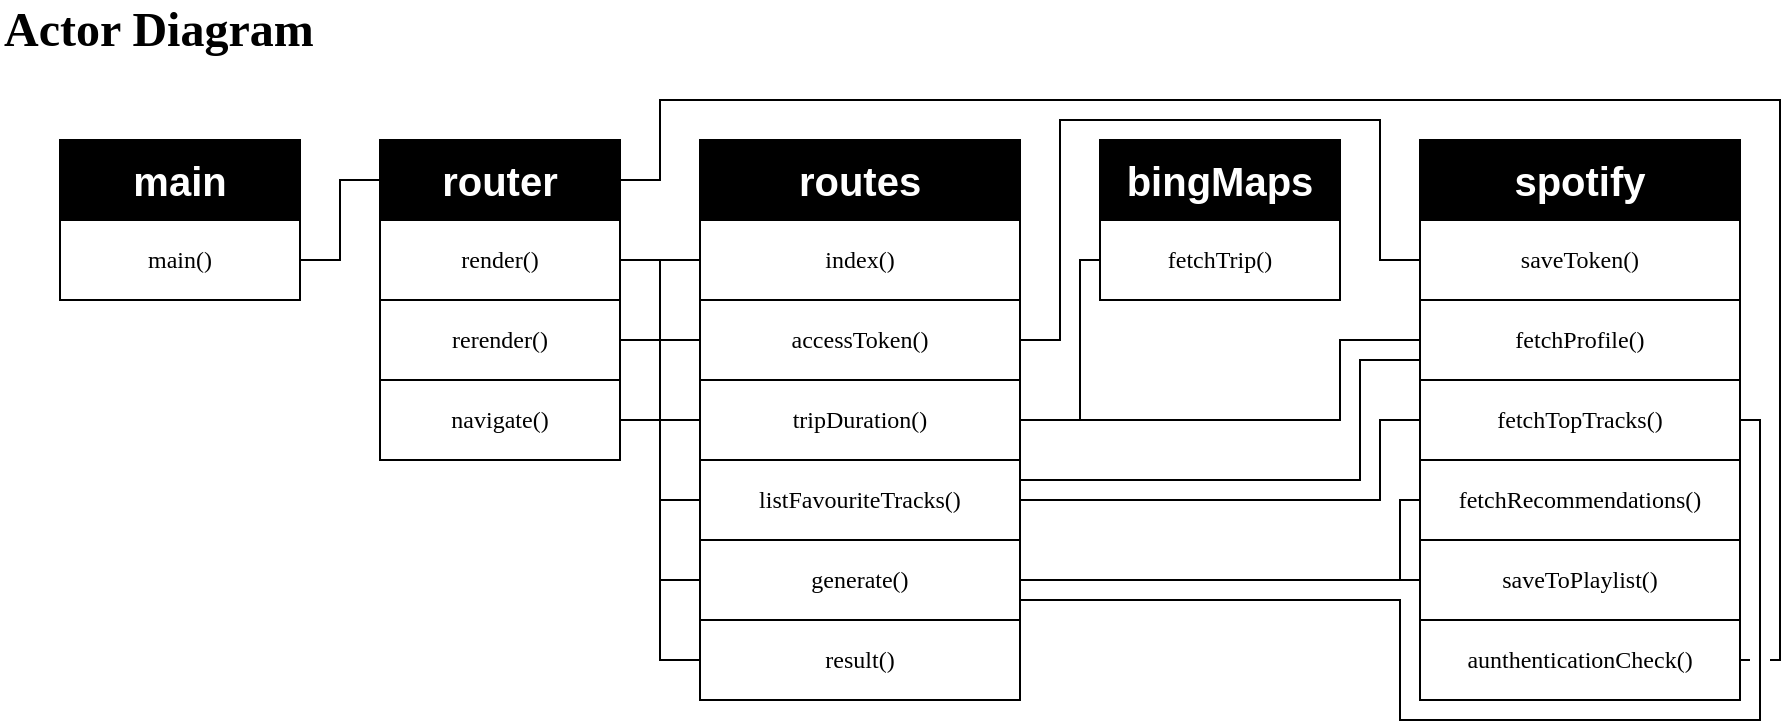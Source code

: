 <mxfile version="14.3.1" type="github">
  <diagram id="JOwolYdNJfJyaOSKJtK-" name="Page-1">
    <mxGraphModel dx="1722" dy="943" grid="1" gridSize="10" guides="1" tooltips="1" connect="1" arrows="1" fold="1" page="1" pageScale="1" pageWidth="1169" pageHeight="827" math="0" shadow="0">
      <root>
        <mxCell id="0" />
        <mxCell id="1" parent="0" />
        <mxCell id="lTXtR4aXJiTAMvDjRp9G-8" style="edgeStyle=orthogonalEdgeStyle;rounded=0;orthogonalLoop=1;jettySize=auto;html=1;entryX=1;entryY=0.5;entryDx=0;entryDy=0;endArrow=none;endFill=0;" parent="1" source="lTXtR4aXJiTAMvDjRp9G-2" target="hdE_cUd90ZiWglPtTGae-2" edge="1">
          <mxGeometry relative="1" as="geometry">
            <mxPoint x="960" y="330" as="targetPoint" />
            <Array as="points">
              <mxPoint x="900" y="340" />
              <mxPoint x="900" y="60" />
              <mxPoint x="340" y="60" />
              <mxPoint x="340" y="100" />
            </Array>
          </mxGeometry>
        </mxCell>
        <mxCell id="lTXtR4aXJiTAMvDjRp9G-5" value="" style="whiteSpace=wrap;html=1;strokeColor=none;" parent="1" vertex="1">
          <mxGeometry x="885" y="335" width="10" height="10" as="geometry" />
        </mxCell>
        <mxCell id="Y1716dMgPCCwzFUIhczp-1" value="Actor Diagram" style="text;html=1;align=left;verticalAlign=middle;resizable=0;points=[];autosize=1;fontSize=24;fontStyle=1;fontFamily=Raleway;fontSource=https%3A%2F%2Ffonts.googleapis.com%2Fcss%3Ffamily%3DRaleway;" parent="1" vertex="1">
          <mxGeometry x="10" y="10" width="190" height="30" as="geometry" />
        </mxCell>
        <mxCell id="Y1716dMgPCCwzFUIhczp-2" value="main" style="whiteSpace=wrap;html=1;fontSize=20;align=center;fontStyle=1;fillColor=#000000;fontColor=#FFFFFF;" parent="1" vertex="1">
          <mxGeometry x="40" y="80" width="120" height="40" as="geometry" />
        </mxCell>
        <mxCell id="Y1716dMgPCCwzFUIhczp-3" value="&lt;span style=&quot;font-weight: normal; font-size: 12px;&quot;&gt;&lt;font data-font-src=&quot;https://fonts.googleapis.com/css?family=Inconsolata&quot; face=&quot;Inconsolata&quot; style=&quot;font-size: 12px;&quot;&gt;main()&lt;/font&gt;&lt;/span&gt;" style="whiteSpace=wrap;html=1;fontSize=12;align=center;fontStyle=1;" parent="1" vertex="1">
          <mxGeometry x="40" y="120" width="120" height="40" as="geometry" />
        </mxCell>
        <mxCell id="hdE_cUd90ZiWglPtTGae-21" style="edgeStyle=orthogonalEdgeStyle;rounded=0;orthogonalLoop=1;jettySize=auto;html=1;entryX=1;entryY=0.5;entryDx=0;entryDy=0;endArrow=none;endFill=0;" parent="1" source="hdE_cUd90ZiWglPtTGae-2" target="Y1716dMgPCCwzFUIhczp-3" edge="1">
          <mxGeometry relative="1" as="geometry" />
        </mxCell>
        <mxCell id="hdE_cUd90ZiWglPtTGae-2" value="router" style="whiteSpace=wrap;html=1;fontSize=20;align=center;fontStyle=1;fillColor=#000000;fontColor=#FFFFFF;" parent="1" vertex="1">
          <mxGeometry x="200" y="80" width="120" height="40" as="geometry" />
        </mxCell>
        <mxCell id="hdE_cUd90ZiWglPtTGae-22" style="edgeStyle=orthogonalEdgeStyle;rounded=0;orthogonalLoop=1;jettySize=auto;html=1;entryX=0;entryY=0.5;entryDx=0;entryDy=0;endArrow=none;endFill=0;" parent="1" source="hdE_cUd90ZiWglPtTGae-3" target="hdE_cUd90ZiWglPtTGae-16" edge="1">
          <mxGeometry relative="1" as="geometry" />
        </mxCell>
        <mxCell id="hdE_cUd90ZiWglPtTGae-23" style="edgeStyle=orthogonalEdgeStyle;rounded=0;orthogonalLoop=1;jettySize=auto;html=1;exitX=1;exitY=0.5;exitDx=0;exitDy=0;endArrow=none;endFill=0;" parent="1" source="hdE_cUd90ZiWglPtTGae-3" target="hdE_cUd90ZiWglPtTGae-17" edge="1">
          <mxGeometry relative="1" as="geometry" />
        </mxCell>
        <mxCell id="hdE_cUd90ZiWglPtTGae-24" style="edgeStyle=orthogonalEdgeStyle;rounded=0;orthogonalLoop=1;jettySize=auto;html=1;entryX=0;entryY=0.5;entryDx=0;entryDy=0;endArrow=none;endFill=0;" parent="1" source="hdE_cUd90ZiWglPtTGae-3" target="hdE_cUd90ZiWglPtTGae-18" edge="1">
          <mxGeometry relative="1" as="geometry" />
        </mxCell>
        <mxCell id="hdE_cUd90ZiWglPtTGae-25" style="edgeStyle=orthogonalEdgeStyle;rounded=0;orthogonalLoop=1;jettySize=auto;html=1;entryX=0;entryY=0.5;entryDx=0;entryDy=0;endArrow=none;endFill=0;" parent="1" source="hdE_cUd90ZiWglPtTGae-3" target="hdE_cUd90ZiWglPtTGae-19" edge="1">
          <mxGeometry relative="1" as="geometry" />
        </mxCell>
        <mxCell id="hdE_cUd90ZiWglPtTGae-26" style="edgeStyle=orthogonalEdgeStyle;rounded=0;orthogonalLoop=1;jettySize=auto;html=1;entryX=0;entryY=0.5;entryDx=0;entryDy=0;endArrow=none;endFill=0;" parent="1" source="hdE_cUd90ZiWglPtTGae-3" target="hdE_cUd90ZiWglPtTGae-20" edge="1">
          <mxGeometry relative="1" as="geometry" />
        </mxCell>
        <mxCell id="hdE_cUd90ZiWglPtTGae-3" value="&lt;span style=&quot;font-weight: normal ; font-size: 12px&quot;&gt;&lt;font data-font-src=&quot;https://fonts.googleapis.com/css?family=Inconsolata&quot; face=&quot;Inconsolata&quot; style=&quot;font-size: 12px&quot;&gt;render()&lt;/font&gt;&lt;/span&gt;" style="whiteSpace=wrap;html=1;fontSize=12;align=center;fontStyle=1;" parent="1" vertex="1">
          <mxGeometry x="200" y="120" width="120" height="40" as="geometry" />
        </mxCell>
        <mxCell id="hdE_cUd90ZiWglPtTGae-28" style="edgeStyle=orthogonalEdgeStyle;rounded=0;orthogonalLoop=1;jettySize=auto;html=1;endArrow=none;endFill=0;" parent="1" source="hdE_cUd90ZiWglPtTGae-4" target="hdE_cUd90ZiWglPtTGae-17" edge="1">
          <mxGeometry relative="1" as="geometry" />
        </mxCell>
        <mxCell id="hdE_cUd90ZiWglPtTGae-4" value="&lt;font face=&quot;Inconsolata&quot;&gt;&lt;span style=&quot;font-weight: normal&quot;&gt;rerender()&lt;/span&gt;&lt;/font&gt;" style="whiteSpace=wrap;html=1;fontSize=12;align=center;fontStyle=1;" parent="1" vertex="1">
          <mxGeometry x="200" y="160" width="120" height="40" as="geometry" />
        </mxCell>
        <mxCell id="hdE_cUd90ZiWglPtTGae-5" value="spotify" style="whiteSpace=wrap;html=1;fontSize=20;align=center;fontStyle=1;fontColor=#FFFFFF;fillColor=#000000;" parent="1" vertex="1">
          <mxGeometry x="720" y="80" width="160" height="40" as="geometry" />
        </mxCell>
        <mxCell id="hdE_cUd90ZiWglPtTGae-6" value="bingMaps" style="whiteSpace=wrap;html=1;fontSize=20;align=center;fontStyle=1;fontColor=#FFFFFF;fillColor=#000000;" parent="1" vertex="1">
          <mxGeometry x="560" y="80" width="120" height="40" as="geometry" />
        </mxCell>
        <mxCell id="hdE_cUd90ZiWglPtTGae-7" value="routes" style="whiteSpace=wrap;html=1;fontSize=20;align=center;fontStyle=1;fontColor=#FFFFFF;fillColor=#000000;" parent="1" vertex="1">
          <mxGeometry x="360" y="80" width="160" height="40" as="geometry" />
        </mxCell>
        <mxCell id="hdE_cUd90ZiWglPtTGae-9" value="&lt;span style=&quot;font-weight: normal ; font-size: 12px&quot;&gt;&lt;font data-font-src=&quot;https://fonts.googleapis.com/css?family=Inconsolata&quot; face=&quot;Inconsolata&quot; style=&quot;font-size: 12px&quot;&gt;saveToken()&lt;/font&gt;&lt;/span&gt;" style="whiteSpace=wrap;html=1;fontSize=12;align=center;fontStyle=1;" parent="1" vertex="1">
          <mxGeometry x="720" y="120" width="160" height="40" as="geometry" />
        </mxCell>
        <mxCell id="hdE_cUd90ZiWglPtTGae-42" style="edgeStyle=orthogonalEdgeStyle;rounded=0;orthogonalLoop=1;jettySize=auto;html=1;endArrow=none;endFill=0;" parent="1" source="hdE_cUd90ZiWglPtTGae-10" target="hdE_cUd90ZiWglPtTGae-18" edge="1">
          <mxGeometry relative="1" as="geometry">
            <Array as="points">
              <mxPoint x="680" y="180" />
              <mxPoint x="680" y="220" />
            </Array>
          </mxGeometry>
        </mxCell>
        <mxCell id="hdE_cUd90ZiWglPtTGae-43" style="edgeStyle=orthogonalEdgeStyle;rounded=0;orthogonalLoop=1;jettySize=auto;html=1;entryX=1;entryY=0.25;entryDx=0;entryDy=0;endArrow=none;endFill=0;exitX=0;exitY=0.75;exitDx=0;exitDy=0;" parent="1" source="hdE_cUd90ZiWglPtTGae-10" target="hdE_cUd90ZiWglPtTGae-19" edge="1">
          <mxGeometry relative="1" as="geometry">
            <Array as="points">
              <mxPoint x="690" y="190" />
              <mxPoint x="690" y="250" />
            </Array>
          </mxGeometry>
        </mxCell>
        <mxCell id="hdE_cUd90ZiWglPtTGae-44" style="edgeStyle=orthogonalEdgeStyle;rounded=0;orthogonalLoop=1;jettySize=auto;html=1;entryX=1;entryY=0.75;entryDx=0;entryDy=0;endArrow=none;endFill=0;exitX=1;exitY=0.5;exitDx=0;exitDy=0;" parent="1" source="hdE_cUd90ZiWglPtTGae-10" target="hdE_cUd90ZiWglPtTGae-20" edge="1">
          <mxGeometry relative="1" as="geometry">
            <Array as="points">
              <mxPoint x="880" y="220" />
              <mxPoint x="890" y="220" />
              <mxPoint x="890" y="370" />
              <mxPoint x="710" y="370" />
              <mxPoint x="710" y="310" />
            </Array>
          </mxGeometry>
        </mxCell>
        <mxCell id="hdE_cUd90ZiWglPtTGae-10" value="&lt;span style=&quot;font-weight: normal ; font-size: 12px&quot;&gt;&lt;font data-font-src=&quot;https://fonts.googleapis.com/css?family=Inconsolata&quot; face=&quot;Inconsolata&quot; style=&quot;font-size: 12px&quot;&gt;fetchProfile()&lt;br&gt;&lt;/font&gt;&lt;/span&gt;" style="whiteSpace=wrap;html=1;fontSize=12;align=center;fontStyle=1;" parent="1" vertex="1">
          <mxGeometry x="720" y="160" width="160" height="40" as="geometry" />
        </mxCell>
        <mxCell id="hdE_cUd90ZiWglPtTGae-11" value="&lt;span style=&quot;font-weight: normal ; font-size: 12px&quot;&gt;&lt;font data-font-src=&quot;https://fonts.googleapis.com/css?family=Inconsolata&quot; face=&quot;Inconsolata&quot; style=&quot;font-size: 12px&quot;&gt;fetchTopTracks()&lt;br&gt;&lt;/font&gt;&lt;/span&gt;" style="whiteSpace=wrap;html=1;fontSize=12;align=center;fontStyle=1;" parent="1" vertex="1">
          <mxGeometry x="720" y="200" width="160" height="40" as="geometry" />
        </mxCell>
        <mxCell id="hdE_cUd90ZiWglPtTGae-12" value="&lt;span style=&quot;font-weight: normal ; font-size: 12px&quot;&gt;&lt;font data-font-src=&quot;https://fonts.googleapis.com/css?family=Inconsolata&quot; face=&quot;Inconsolata&quot; style=&quot;font-size: 12px&quot;&gt;fetchRecommendations()&lt;br&gt;&lt;/font&gt;&lt;/span&gt;" style="whiteSpace=wrap;html=1;fontSize=12;align=center;fontStyle=1;" parent="1" vertex="1">
          <mxGeometry x="720" y="240" width="160" height="40" as="geometry" />
        </mxCell>
        <mxCell id="hdE_cUd90ZiWglPtTGae-13" value="&lt;span style=&quot;font-weight: normal ; font-size: 12px&quot;&gt;&lt;font data-font-src=&quot;https://fonts.googleapis.com/css?family=Inconsolata&quot; face=&quot;Inconsolata&quot; style=&quot;font-size: 12px&quot;&gt;saveToPlaylist()&lt;br&gt;&lt;/font&gt;&lt;/span&gt;" style="whiteSpace=wrap;html=1;fontSize=12;align=center;fontStyle=1;" parent="1" vertex="1">
          <mxGeometry x="720" y="280" width="160" height="40" as="geometry" />
        </mxCell>
        <mxCell id="hdE_cUd90ZiWglPtTGae-14" value="&lt;span style=&quot;font-weight: normal ; font-size: 12px&quot;&gt;&lt;font data-font-src=&quot;https://fonts.googleapis.com/css?family=Inconsolata&quot; face=&quot;Inconsolata&quot; style=&quot;font-size: 12px&quot;&gt;fetchTrip()&lt;/font&gt;&lt;/span&gt;" style="whiteSpace=wrap;html=1;fontSize=12;align=center;fontStyle=1;" parent="1" vertex="1">
          <mxGeometry x="560" y="120" width="120" height="40" as="geometry" />
        </mxCell>
        <mxCell id="hdE_cUd90ZiWglPtTGae-29" style="edgeStyle=orthogonalEdgeStyle;rounded=0;orthogonalLoop=1;jettySize=auto;html=1;endArrow=none;endFill=0;" parent="1" source="hdE_cUd90ZiWglPtTGae-15" target="hdE_cUd90ZiWglPtTGae-18" edge="1">
          <mxGeometry relative="1" as="geometry" />
        </mxCell>
        <mxCell id="rOp-hpQY2jWcOpczSTGF-2" style="edgeStyle=orthogonalEdgeStyle;rounded=0;orthogonalLoop=1;jettySize=auto;html=1;entryX=0;entryY=0.5;entryDx=0;entryDy=0;endArrow=none;endFill=0;" edge="1" parent="1" source="hdE_cUd90ZiWglPtTGae-15" target="rOp-hpQY2jWcOpczSTGF-1">
          <mxGeometry relative="1" as="geometry" />
        </mxCell>
        <mxCell id="hdE_cUd90ZiWglPtTGae-15" value="&lt;font face=&quot;Inconsolata&quot;&gt;&lt;span style=&quot;font-weight: normal&quot;&gt;navigate()&lt;/span&gt;&lt;/font&gt;" style="whiteSpace=wrap;html=1;fontSize=12;align=center;fontStyle=1;" parent="1" vertex="1">
          <mxGeometry x="200" y="200" width="120" height="40" as="geometry" />
        </mxCell>
        <mxCell id="hdE_cUd90ZiWglPtTGae-16" value="&lt;span style=&quot;font-weight: normal ; font-size: 12px&quot;&gt;&lt;font data-font-src=&quot;https://fonts.googleapis.com/css?family=Inconsolata&quot; face=&quot;Inconsolata&quot; style=&quot;font-size: 12px&quot;&gt;index()&lt;/font&gt;&lt;/span&gt;" style="whiteSpace=wrap;html=1;fontSize=12;align=center;fontStyle=1;" parent="1" vertex="1">
          <mxGeometry x="360" y="120" width="160" height="40" as="geometry" />
        </mxCell>
        <mxCell id="hdE_cUd90ZiWglPtTGae-31" style="edgeStyle=orthogonalEdgeStyle;rounded=0;orthogonalLoop=1;jettySize=auto;html=1;entryX=0;entryY=0.5;entryDx=0;entryDy=0;endArrow=none;endFill=0;" parent="1" source="hdE_cUd90ZiWglPtTGae-17" target="hdE_cUd90ZiWglPtTGae-9" edge="1">
          <mxGeometry relative="1" as="geometry">
            <Array as="points">
              <mxPoint x="540" y="180" />
              <mxPoint x="540" y="70" />
              <mxPoint x="700" y="70" />
              <mxPoint x="700" y="140" />
            </Array>
          </mxGeometry>
        </mxCell>
        <mxCell id="hdE_cUd90ZiWglPtTGae-17" value="&lt;span style=&quot;font-weight: normal ; font-size: 12px&quot;&gt;&lt;font data-font-src=&quot;https://fonts.googleapis.com/css?family=Inconsolata&quot; face=&quot;Inconsolata&quot; style=&quot;font-size: 12px&quot;&gt;accessToken()&lt;/font&gt;&lt;/span&gt;" style="whiteSpace=wrap;html=1;fontSize=12;align=center;fontStyle=1;" parent="1" vertex="1">
          <mxGeometry x="360" y="160" width="160" height="40" as="geometry" />
        </mxCell>
        <mxCell id="hdE_cUd90ZiWglPtTGae-30" style="edgeStyle=orthogonalEdgeStyle;rounded=0;orthogonalLoop=1;jettySize=auto;html=1;entryX=0;entryY=0.5;entryDx=0;entryDy=0;endArrow=none;endFill=0;" parent="1" source="hdE_cUd90ZiWglPtTGae-18" target="hdE_cUd90ZiWglPtTGae-14" edge="1">
          <mxGeometry relative="1" as="geometry">
            <Array as="points">
              <mxPoint x="550" y="220" />
              <mxPoint x="550" y="140" />
            </Array>
          </mxGeometry>
        </mxCell>
        <mxCell id="hdE_cUd90ZiWglPtTGae-18" value="&lt;span style=&quot;font-weight: normal ; font-size: 12px&quot;&gt;&lt;font data-font-src=&quot;https://fonts.googleapis.com/css?family=Inconsolata&quot; face=&quot;Inconsolata&quot; style=&quot;font-size: 12px&quot;&gt;tripDuration()&lt;/font&gt;&lt;/span&gt;" style="whiteSpace=wrap;html=1;fontSize=12;align=center;fontStyle=1;" parent="1" vertex="1">
          <mxGeometry x="360" y="200" width="160" height="40" as="geometry" />
        </mxCell>
        <mxCell id="hdE_cUd90ZiWglPtTGae-33" style="edgeStyle=orthogonalEdgeStyle;rounded=0;orthogonalLoop=1;jettySize=auto;html=1;endArrow=none;endFill=0;" parent="1" source="hdE_cUd90ZiWglPtTGae-19" target="hdE_cUd90ZiWglPtTGae-11" edge="1">
          <mxGeometry relative="1" as="geometry">
            <Array as="points">
              <mxPoint x="700" y="260" />
              <mxPoint x="700" y="220" />
            </Array>
          </mxGeometry>
        </mxCell>
        <mxCell id="hdE_cUd90ZiWglPtTGae-19" value="&lt;font face=&quot;Inconsolata&quot;&gt;&lt;span style=&quot;font-weight: normal&quot;&gt;listFavouriteTracks()&lt;/span&gt;&lt;/font&gt;" style="whiteSpace=wrap;html=1;fontSize=12;align=center;fontStyle=1;" parent="1" vertex="1">
          <mxGeometry x="360" y="240" width="160" height="40" as="geometry" />
        </mxCell>
        <mxCell id="hdE_cUd90ZiWglPtTGae-34" style="edgeStyle=orthogonalEdgeStyle;rounded=0;orthogonalLoop=1;jettySize=auto;html=1;endArrow=none;endFill=0;" parent="1" source="hdE_cUd90ZiWglPtTGae-20" target="hdE_cUd90ZiWglPtTGae-12" edge="1">
          <mxGeometry relative="1" as="geometry">
            <Array as="points">
              <mxPoint x="710" y="300" />
              <mxPoint x="710" y="260" />
            </Array>
          </mxGeometry>
        </mxCell>
        <mxCell id="hdE_cUd90ZiWglPtTGae-35" style="edgeStyle=orthogonalEdgeStyle;rounded=0;orthogonalLoop=1;jettySize=auto;html=1;endArrow=none;endFill=0;" parent="1" source="hdE_cUd90ZiWglPtTGae-20" target="hdE_cUd90ZiWglPtTGae-13" edge="1">
          <mxGeometry relative="1" as="geometry" />
        </mxCell>
        <mxCell id="hdE_cUd90ZiWglPtTGae-20" value="&lt;font face=&quot;Inconsolata&quot;&gt;&lt;span style=&quot;font-weight: normal&quot;&gt;generate()&lt;/span&gt;&lt;/font&gt;" style="whiteSpace=wrap;html=1;fontSize=12;align=center;fontStyle=1;" parent="1" vertex="1">
          <mxGeometry x="360" y="280" width="160" height="40" as="geometry" />
        </mxCell>
        <mxCell id="lTXtR4aXJiTAMvDjRp9G-2" value="&lt;span style=&quot;font-weight: normal ; font-size: 12px&quot;&gt;&lt;font data-font-src=&quot;https://fonts.googleapis.com/css?family=Inconsolata&quot; face=&quot;Inconsolata&quot; style=&quot;font-size: 12px&quot;&gt;aunthenticationCheck()&lt;br&gt;&lt;/font&gt;&lt;/span&gt;" style="whiteSpace=wrap;html=1;fontSize=12;align=center;fontStyle=1;" parent="1" vertex="1">
          <mxGeometry x="720" y="320" width="160" height="40" as="geometry" />
        </mxCell>
        <mxCell id="rOp-hpQY2jWcOpczSTGF-1" value="&lt;font face=&quot;Inconsolata&quot;&gt;&lt;span style=&quot;font-weight: normal&quot;&gt;result()&lt;/span&gt;&lt;/font&gt;" style="whiteSpace=wrap;html=1;fontSize=12;align=center;fontStyle=1;" vertex="1" parent="1">
          <mxGeometry x="360" y="320" width="160" height="40" as="geometry" />
        </mxCell>
      </root>
    </mxGraphModel>
  </diagram>
</mxfile>
